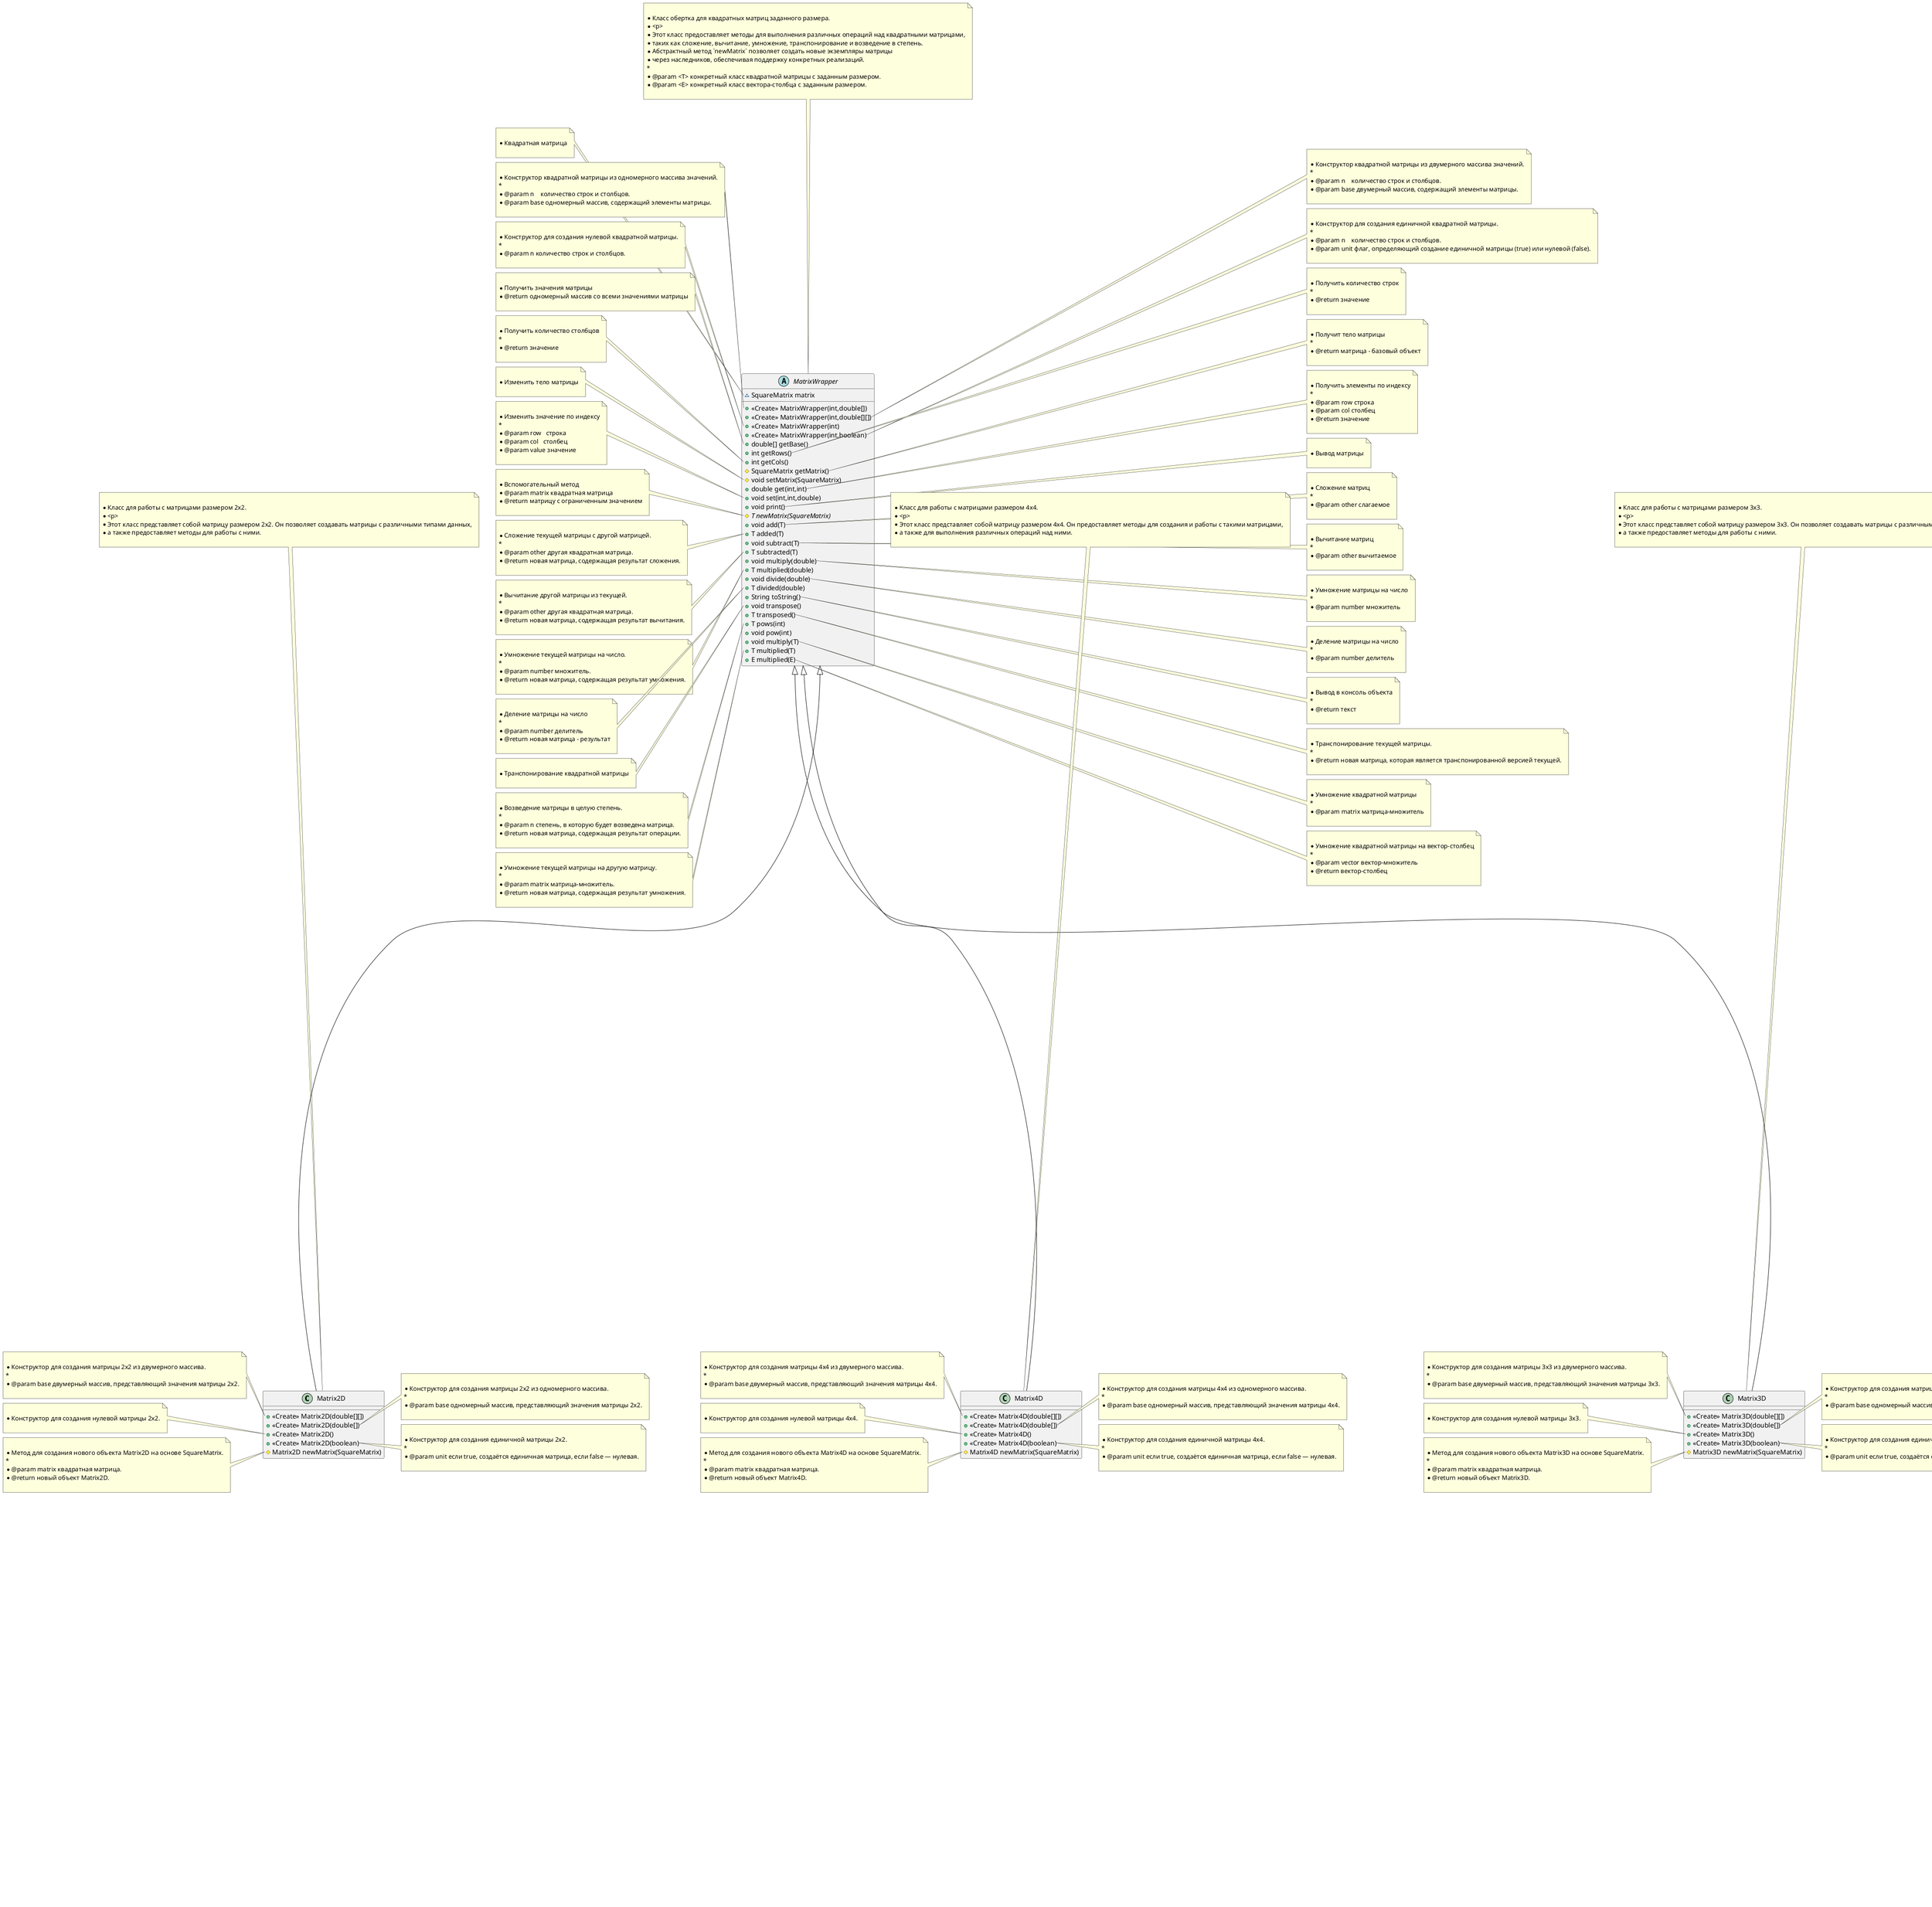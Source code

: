 @startuml
class Matrix2D {
+ <<Create>> Matrix2D(double[][])
+ <<Create>> Matrix2D(double[])
+ <<Create>> Matrix2D()
+ <<Create>> Matrix2D(boolean)
# Matrix2D newMatrix(SquareMatrix)
}
note top of Matrix2D

 * Класс для работы с матрицами размером 2x2.
 * <p>
 * Этот класс представляет собой матрицу размером 2x2. Он позволяет создавать матрицы с различными типами данных,
 * а также предоставляет методы для работы с ними.
 
end note

note left of Matrix2D::Matrix2D(double[][])

     * Конструктор для создания матрицы 2x2 из двумерного массива.
     *
     * @param base двумерный массив, представляющий значения матрицы 2x2.
     
end note
note right of Matrix2D::Matrix2D(double[])

     * Конструктор для создания матрицы 2x2 из одномерного массива.
     *
     * @param base одномерный массив, представляющий значения матрицы 2x2.
     
end note
note left of Matrix2D::Matrix2D()

     * Конструктор для создания нулевой матрицы 2x2.
     
end note
note right of Matrix2D::Matrix2D(boolean)

     * Конструктор для создания единичной матрицы 2x2.
     *
     * @param unit если true, создаётся единичная матрица, если false — нулевая.
     
end note
note left of Matrix2D::newMatrix(SquareMatrix)

     * Метод для создания нового объекта Matrix2D на основе SquareMatrix.
     *
     * @param matrix квадратная матрица.
     * @return новый объект Matrix2D.
     
end note

abstract class VectorWrapperR {
- VectorR vector
+ <<Create>> VectorWrapperR(int)
+ <<Create>> VectorWrapperR(int,double[])
+ double[] getBase()
+ int getRows()
+ int getCols()
# VectorR getVector()
# void setVector(VectorR)
+ double get(int,int)
+ void set(int,int,double)
+ {abstract}T newMatrix(VectorR)
+ void add(T)
+ T added(T)
+ void subtract(T)
+ T subtracted(T)
+ void multiply(double)
+ T multiplied(double)
+ void divide(double)
+ T divided(double)
+ double getLength()
+ T normalize()
+ void print()
+ String toString()
}
note top of VectorWrapperR

 * Абстрактный класс-обертка для вектора-строки фиксированного размера.
 * <p>
 * Этот класс предоставляет методы для выполнения операций над векторами-строками, включая сложение, вычитание,
 * умножение на число, нормализацию и вычисление длины. Абстрактный метод `newMatrix` позволяет наследникам создавать
 * экземпляры конкретного типа вектора-строки.
 *
 * @param <T> конкретный класс, реализующий вектор-строку.
 
end note

note left of VectorWrapperR::vector

     * Вектор-строка.
     
end note

note left of VectorWrapperR::VectorWrapperR(int)

     * Конструктор для создания нулевого вектора-строки заданной размерности.
     *
     * @param n количество элементов вектора.
     
end note
note right of VectorWrapperR::VectorWrapperR(int,double[])

     * Конструктор для создания вектора-строки с заданными элементами.
     *
     * @param n    количество элементов.
     * @param base массив элементов вектора.
     
end note
note left of VectorWrapperR::getBase()

     * Получить массив элементов вектора.
     *
     * @return массив элементов.
     
end note
note right of VectorWrapperR::getRows()

     * Получить количество строк в векторе.
     *
     * @return количество строк (всегда 1 для вектора-строки).
     
end note
note left of VectorWrapperR::getCols()

     * Получить количество столбцов в векторе.
     *
     * @return количество столбцов.
     
end note
note right of VectorWrapperR::getVector()

     * Получить внутренний объект вектора-строки.
     *
     * @return внутренний объект `VectorR`.
     
end note
note left of VectorWrapperR::setVector(VectorR)

     * Установить внутренний объект вектора-строки.
     *
     * @param vector объект `VectorR`.
     
end note
note right of VectorWrapperR::get(int,int)

     * Получить элемент вектора по индексу.
     *
     * @param row индекс строки (всегда 0 для вектора-строки).
     * @param col индекс столбца.
     * @return значение элемента.
     
end note
note left of VectorWrapperR::set(int,int,double)

     * Установить элемент вектора по индексу.
     *
     * @param row   индекс строки (всегда 0 для вектора-строки).
     * @param col   индекс столбца.
     * @param value новое значение.
     
end note
note right of VectorWrapperR::newMatrix(VectorR)

     * Создать новый экземпляр конкретного вектора-строки.
     *
     * @param vector внутренний объект `VectorR`.
     * @return новый экземпляр конкретного типа вектора.
     
end note
note left of VectorWrapperR::add(T)

     * Сложить текущий вектор с другим.
     *
     * @param other вектор-строка для сложения.
     
end note
note right of VectorWrapperR::added(T)

     * Создать новый вектор как сумму текущего и другого.
     *
     * @param other вектор-строка для сложения.
     * @return новый вектор-строка.
     
end note
note left of VectorWrapperR::subtract(T)

     * Вычесть другой вектор из текущего.
     *
     * @param other вектор-строка для вычитания.
     
end note
note right of VectorWrapperR::subtracted(T)

     * Создать новый вектор как разность текущего и другого.
     *
     * @param other вектор-строка для вычитания.
     * @return новый вектор-строка.
     
end note
note left of VectorWrapperR::multiply(double)

     * Умножить текущий вектор на число.
     *
     * @param number множитель.
     
end note
note right of VectorWrapperR::multiplied(double)

     * Создать новый вектор как результат умножения текущего на число.
     *
     * @param number множитель.
     * @return новый вектор-строка.
     
end note
note left of VectorWrapperR::divide(double)

     * Разделить текущий вектор на число.
     *
     * @param number делитель.
     
end note
note right of VectorWrapperR::divided(double)

     * Создать новый вектор как результат деления текущего на число.
     *
     * @param number делитель.
     * @return новый вектор-строка.
     
end note
note left of VectorWrapperR::getLength()

     * Вычислить длину вектора.
     *
     * @return длина вектора.
     
end note
note right of VectorWrapperR::normalize()

     * Нормализовать текущий вектор.
     *
     * @return новый нормализованный вектор-строка.
     
end note
note left of VectorWrapperR::print()

     * Печать текущего вектора в консоль.
     
end note
note right of VectorWrapperR::toString()

     * Представление текущего вектора в виде строки.
     *
     * @return строковое представление вектора.
     
end note

class SquareMatrix {
+ <<Create>> SquareMatrix(int,double[])
+ <<Create>> SquareMatrix(int,double[][])
+ <<Create>> SquareMatrix(int)
+ <<Create>> SquareMatrix(int,boolean)
# <<Create>> SquareMatrix(Matrix)
+ void transpose()
+ SquareMatrix transposed()
+ void pow(int)
+ SquareMatrix pows(int)
+ void multiply(SquareMatrix)
+ SquareMatrix multiplied(SquareMatrix)
+ VectorC multiplied(VectorC)
+ RecMatrix multiplied(RecMatrix)
- void validateSquare(int,int)
# SquareMatrix newMatrix(Matrix)
}
note top of SquareMatrix

 * Класс для работы с квадратными матрицами.
 * <p>
 * Квадратная матрица — это матрица, у которой количество строк равно количеству столбцов.
 * Этот класс предоставляет операции, такие как транспонирование, умножение, возведение в степень.
 
end note

note left of SquareMatrix::SquareMatrix(int,double[])

     * Конструктор квадратной матрицы с элементами из одномерного массива.
     *
     * @param n    количество строк и столбцов.
     * @param base тело матрицы (одномерный массив).
     
end note
note right of SquareMatrix::SquareMatrix(int,double[][])

     * Конструктор квадратной матрицы с элементами из двумерного массива.
     *
     * @param n    количество строк и столбцов.
     * @param base тело матрицы (двумерный массив).
     
end note
note left of SquareMatrix::SquareMatrix(int)

     * Конструктор нулевой квадратной матрицы.
     *
     * @param n количество строк и столбцов.
     
end note
note right of SquareMatrix::SquareMatrix(int,boolean)

     * Конструктор единичной квадратной матрицы.
     *
     * @param n    количество строк и столбцов.
     * @param unit если true, создается единичная матрица.
     
end note
note left of SquareMatrix::SquareMatrix(Matrix)

     * Конструктор квадратной матрицы на основе общей матрицы.
     *
     * @param matrix общая матрица.
     * @throws IllegalArgumentException если переданная матрица не квадратная.
     
end note
note right of SquareMatrix::transpose()

     * Транспонирует текущую матрицу.
     
end note
note left of SquareMatrix::transposed()

     * Создает транспонированную копию текущей матрицы.
     *
     * @return новая транспонированная квадратная матрица.
     
end note
note right of SquareMatrix::pow(int)

     * Возводит текущую матрицу в степень.
     *
     * @param n степень.
     
end note
note left of SquareMatrix::pows(int)

     * Создает новую матрицу, возведенную в заданную степень.
     *
     * @param n степень.
     * @return новая квадратная матрица.
     
end note
note right of SquareMatrix::multiply(SquareMatrix)

     * Умножает текущую матрицу на другую квадратную матрицу.
     *
     * @param matrix матрица-множитель.
     
end note
note left of SquareMatrix::multiplied(SquareMatrix)

     * Создает новую матрицу как результат умножения текущей на другую квадратную матрицу.
     *
     * @param matrix матрица-множитель.
     * @return новая квадратная матрица.
     
end note
note right of SquareMatrix::multiplied(VectorC)

     * Умножает текущую матрицу на вектор-столбец.
     *
     * @param vector вектор-множитель.
     * @return результат в виде нового вектора-столбца.
     
end note
note left of SquareMatrix::multiplied(RecMatrix)

     * Умножает текущую матрицу на прямоугольную матрицу.
     *
     * @param matrix матрица-множитель.
     * @return новая прямоугольная матрица.
     
end note
note right of SquareMatrix::validateSquare(int,int)

     * Проверяет, что матрица квадратная.
     *
     * @param row количество строк.
     * @param col количество столбцов.
     * @throws IllegalArgumentException если матрица не квадратная или является вектором.
     
end note
note left of SquareMatrix::newMatrix(Matrix)

     * Создает новую квадратную матрицу на основе базовой матрицы.
     *
     * @param matrix базовая матрица.
     * @return новая квадратная матрица.
     
end note

class RecMatrix {
+ <<Create>> RecMatrix(int,int)
# <<Create>> RecMatrix(Matrix)
+ <<Create>> RecMatrix(int,int,double[])
+ <<Create>> RecMatrix(int,int,double[][])
- void validateNonSquare(int,int)
+ void transpose()
+ RecMatrix transposed()
+ void multiply(RecMatrix)
+ RecMatrix multiplied(RecMatrix)
+ RecMatrix multiplied(SquareMatrix)
+ VectorC multiplied(VectorC)
# RecMatrix newMatrix(Matrix)
}
note top of RecMatrix

 * Класс для работы с прямоугольными матрицами.
 * <p>
 * Прямоугольная матрица — это матрица, у которой количество строк не равно количеству столбцов.
 * Этот класс предоставляет базовые операции, такие как транспонирование, умножение и создание новых матриц.
 
end note

note left of RecMatrix::RecMatrix(int,int)

     * Конструктор для создания нулевой прямоугольной матрицы заданных размеров.
     *
     * @param row количество строк.
     * @param col количество столбцов.
     * @throws IllegalArgumentException если размеры матрицы не соответствуют требованиям.
     
end note
note right of RecMatrix::RecMatrix(Matrix)

     * Конструктор для создания прямоугольной матрицы на основе общей матрицы.
     *
     * @param matrix общая матрица.
     * @throws IllegalArgumentException если размеры матрицы не соответствуют требованиям.
     
end note
note left of RecMatrix::RecMatrix(int,int,double[])

     * Конструктор для создания прямоугольной матрицы с элементами из одномерного массива.
     *
     * @param row  количество строк.
     * @param col  количество столбцов.
     * @param base массив элементов (одномерный).
     * @throws IllegalArgumentException если размеры матрицы не соответствуют требованиям.
     
end note
note right of RecMatrix::RecMatrix(int,int,double[][])

     * Конструктор для создания прямоугольной матрицы с элементами из двумерного массива.
     *
     * @param row  количество строк.
     * @param col  количество столбцов.
     * @param base массив элементов (двумерный).
     * @throws IllegalArgumentException если размеры матрицы не соответствуют требованиям.
     
end note
note left of RecMatrix::validateNonSquare(int,int)

     * Проверяет, что размеры матрицы соответствуют требованиям для прямоугольной матрицы.
     *
     * @param row количество строк.
     * @param col количество столбцов.
     * @throws IllegalArgumentException если матрица является вектором или квадратной.
     
end note
note right of RecMatrix::transpose()

     * Транспонирует текущую матрицу.
     
end note
note left of RecMatrix::transposed()

     * Создает транспонированную копию текущей матрицы.
     *
     * @return новая транспонированная прямоугольная матрица.
     
end note
note right of RecMatrix::multiply(RecMatrix)

     * Перемножает текущую матрицу с другой прямоугольной матрицей.
     *
     * @param matrix другая прямоугольная матрица.
     
end note
note left of RecMatrix::multiplied(RecMatrix)

     * Создает новую матрицу как результат умножения текущей на другую прямоугольную матрицу.
     *
     * @param matrix другая прямоугольная матрица.
     * @return новая прямоугольная матрица.
     
end note
note right of RecMatrix::multiplied(SquareMatrix)

     * Умножает текущую матрицу на квадратную матрицу.
     *
     * @param matrix квадратная матрица.
     * @return новая прямоугольная матрица.
     
end note
note left of RecMatrix::multiplied(VectorC)

     * Умножает текущую матрицу на вектор-столбец.
     *
     * @param vector вектор-столбец.
     * @return новый вектор-столбец.
     
end note
note right of RecMatrix::newMatrix(Matrix)

     * Создает новую прямоугольную матрицу на основе базовой матрицы.
     *
     * @param matrix базовая матрица.
     * @return новая прямоугольная матрица.
     
end note

abstract class VectorWrapperC {
- VectorC vector
+ <<Create>> VectorWrapperC(int)
+ <<Create>> VectorWrapperC(int,double[])
+ double[] getBase()
+ int getRows()
+ int getCols()
# VectorC getVector()
# void setVector(VectorC)
+ double get(int,int)
+ void set(int,int,double)
+ {abstract}T newMatrix(VectorC)
+ void add(T)
+ T added(T)
+ void subtract(T)
+ T subtracted(T)
+ void multiply(double)
+ T multiplied(double)
+ void divide(double)
+ T divided(double)
+ double getLength()
+ T normalize()
+ T crossProduct(T)
+ void print()
+ String toString()
}
note top of VectorWrapperC

 * Абстрактный класс-обертка для вектора-столбца фиксированного размера.
 * <p>
 * Этот класс предоставляет методы для выполнения основных операций над векторами-столбцами, таких как сложение, вычитание,
 * умножение на число, нормализация и вычисление длины. Абстрактный метод `newMatrix` позволяет наследникам создавать
 * новые экземпляры конкретного типа вектора-столбца.
 *
 * @param <T> конкретный класс, реализующий вектор-столбец.
 
end note

note left of VectorWrapperC::vector

     * Вектор-столбец.
     
end note

note left of VectorWrapperC::VectorWrapperC(int)

     * Конструктор для создания нулевого вектора-столбца заданной размерности.
     *
     * @param n количество элементов вектора.
     
end note
note right of VectorWrapperC::VectorWrapperC(int,double[])

     * Конструктор для создания вектора-столбца с заданными элементами.
     *
     * @param n    количество элементов.
     * @param base массив элементов вектора.
     
end note
note left of VectorWrapperC::getBase()

     * Получить массив элементов вектора.
     *
     * @return массив элементов.
     
end note
note right of VectorWrapperC::getRows()

     * Получить количество строк в векторе.
     *
     * @return количество строк.
     
end note
note left of VectorWrapperC::getCols()

     * Получить количество столбцов в векторе.
     *
     * @return количество столбцов (всегда 1 для вектора-столбца).
     
end note
note right of VectorWrapperC::getVector()

     * Получить внутренний объект вектора-столбца.
     *
     * @return внутренний объект `VectorC`.
     
end note
note left of VectorWrapperC::setVector(VectorC)

     * Задать внутренний объект вектора-столбца.
     *
     * @param vector объект `VectorC`.
     
end note
note right of VectorWrapperC::get(int,int)

     * Получить элемент вектора по индексу.
     *
     * @param row индекс элемента.
     * @param col индекс столбца (всегда 0 для вектора-столбца).
     * @return значение элемента.
     
end note
note left of VectorWrapperC::set(int,int,double)

     * Установить элемент вектора по индексу.
     *
     * @param row   индекс строки.
     * @param col   индекс столбца (всегда 0).
     * @param value новое значение.
     
end note
note right of VectorWrapperC::newMatrix(VectorC)

     * Создать новый экземпляр конкретного вектора-столбца.
     *
     * @param vector внутренний объект `VectorC`.
     * @return новый экземпляр конкретного типа вектора.
     
end note
note left of VectorWrapperC::add(T)

     * Сложить текущий вектор с другим.
     *
     * @param other вектор-столбец для сложения.
     
end note
note right of VectorWrapperC::added(T)

     * Создать новый вектор как сумму текущего и другого.
     *
     * @param other вектор-столбец для сложения.
     * @return новый вектор-столбец.
     
end note
note left of VectorWrapperC::subtract(T)

     * Вычесть другой вектор из текущего.
     *
     * @param other вектор-столбец для вычитания.
     
end note
note right of VectorWrapperC::subtracted(T)

     * Создать новый вектор как разность текущего и другого.
     *
     * @param other вектор-столбец для вычитания.
     * @return новый вектор-столбец.
     
end note
note left of VectorWrapperC::multiply(double)

     * Умножить текущий вектор на число.
     *
     * @param number множитель.
     
end note
note right of VectorWrapperC::multiplied(double)

     * Создать новый вектор как результат умножения текущего на число.
     *
     * @param number множитель.
     * @return новый вектор-столбец.
     
end note
note left of VectorWrapperC::divide(double)

     * Разделить текущий вектор на число.
     *
     * @param number делитель.
     
end note
note right of VectorWrapperC::divided(double)

     * Создать новый вектор как результат деления текущего на число.
     *
     * @param number делитель.
     * @return новый вектор-столбец.
     
end note
note left of VectorWrapperC::getLength()

     * Вычислить длину вектора.
     *
     * @return длина вектора.
     
end note
note right of VectorWrapperC::normalize()

     * Нормализовать текущий вектор.
     *
     * @return новый нормализованный вектор-столбец.
     
end note
note left of VectorWrapperC::crossProduct(T)

     * Вычислить векторное произведение текущего вектора с другим.
     *
     * @param other другой вектор-столбец.
     * @return новый вектор-столбец, являющийся результатом операции.
     
end note
note right of VectorWrapperC::print()

     * Печать текущего вектора в консоль.
     
end note
note left of VectorWrapperC::toString()

     * Представление текущего вектора в виде строки.
     *
     * @return строковое представление вектора.
     
end note

abstract class MatrixWrapper {
~ SquareMatrix matrix
+ <<Create>> MatrixWrapper(int,double[])
+ <<Create>> MatrixWrapper(int,double[][])
+ <<Create>> MatrixWrapper(int)
+ <<Create>> MatrixWrapper(int,boolean)
+ double[] getBase()
+ int getRows()
+ int getCols()
# SquareMatrix getMatrix()
# void setMatrix(SquareMatrix)
+ double get(int,int)
+ void set(int,int,double)
+ void print()
# {abstract}T newMatrix(SquareMatrix)
+ void add(T)
+ T added(T)
+ void subtract(T)
+ T subtracted(T)
+ void multiply(double)
+ T multiplied(double)
+ void divide(double)
+ T divided(double)
+ String toString()
+ void transpose()
+ T transposed()
+ T pows(int)
+ void pow(int)
+ void multiply(T)
+ T multiplied(T)
+ E multiplied(E)
}
note top of MatrixWrapper

 * Класс обертка для квадратных матриц заданного размера.
 *<p>
 * Этот класс предоставляет методы для выполнения различных операций над квадратными матрицами,
 * таких как сложение, вычитание, умножение, транспонирование и возведение в степень.
 * Абстрактный метод `newMatrix` позволяет создать новые экземпляры матрицы
 * через наследников, обеспечивая поддержку конкретных реализаций.
 *
 * @param <T> конкретный класс квадратной матрицы с заданным размером.
 * @param <E> конкретный класс вектора-столбца с заданным размером.
 
end note

note left of MatrixWrapper::matrix

     * Квадратная матрица
     
end note

note left of MatrixWrapper::MatrixWrapper(int,double[])

     * Конструктор квадратной матрицы из одномерного массива значений.
     *
     * @param n    количество строк и столбцов.
     * @param base одномерный массив, содержащий элементы матрицы.
     
end note
note right of MatrixWrapper::MatrixWrapper(int,double[][])

     * Конструктор квадратной матрицы из двумерного массива значений.
     *
     * @param n    количество строк и столбцов.
     * @param base двумерный массив, содержащий элементы матрицы.
     
end note
note left of MatrixWrapper::MatrixWrapper(int)

     * Конструктор для создания нулевой квадратной матрицы.
     *
     * @param n количество строк и столбцов.
     
end note
note right of MatrixWrapper::MatrixWrapper(int,boolean)

     * Конструктор для создания единичной квадратной матрицы.
     *
     * @param n    количество строк и столбцов.
     * @param unit флаг, определяющий создание единичной матрицы (true) или нулевой (false).
     
end note
note left of MatrixWrapper::getBase()

     * Получить значения матрицы
     * @return одномерный массив со всеми значениями матрицы
     
end note
note right of MatrixWrapper::getRows()

     * Получить количество строк
     *
     * @return значение
     
end note
note left of MatrixWrapper::getCols()

     * Получить количество столбцов
     *
     * @return значение
     
end note
note right of MatrixWrapper::getMatrix()

     * Получит тело матрицы
     *
     * @return матрица - базовый объект
     
end note
note left of MatrixWrapper::setMatrix(SquareMatrix)

     * Изменить тело матрицы
     
end note
note right of MatrixWrapper::get(int,int)

     * Получить элементы по индексу
     *
     * @param row строка
     * @param col столбец
     * @return значение
     
end note
note left of MatrixWrapper::set(int,int,double)

     * Изменить значение по индексу
     *
     * @param row   строка
     * @param col   столбец
     * @param value значение
     
end note
note right of MatrixWrapper::print()

     * Вывод матрицы
     
end note
note left of MatrixWrapper::newMatrix(SquareMatrix)

     * Вспомогательный метод
     * @param matrix квадратная матрица
     * @return матрицу с ограниченным значением
     
end note
note right of MatrixWrapper::add(T)

     * Сложение матриц
     *
     * @param other слагаемое
     
end note
note left of MatrixWrapper::added(T)

     * Сложение текущей матрицы с другой матрицей.
     *
     * @param other другая квадратная матрица.
     * @return новая матрица, содержащая результат сложения.
     
end note
note right of MatrixWrapper::subtract(T)

     * Вычитание матриц
     *
     * @param other вычитаемое
     
end note
note left of MatrixWrapper::subtracted(T)

     * Вычитание другой матрицы из текущей.
     *
     * @param other другая квадратная матрица.
     * @return новая матрица, содержащая результат вычитания.
     
end note
note right of MatrixWrapper::multiply(double)

     * Умножение матрицы на число
     *
     * @param number множитель
     
end note
note left of MatrixWrapper::multiplied(double)

     * Умножение текущей матрицы на число.
     *
     * @param number множитель.
     * @return новая матрица, содержащая результат умножения.
     
end note
note right of MatrixWrapper::divide(double)

     * Деление матрицы на число
     *
     * @param number делитель
     
end note
note left of MatrixWrapper::divided(double)

     * Деление матрицы на число
     *
     * @param number делитель
     * @return новая матрица - результат
     
end note
note right of MatrixWrapper::toString()

     * Вывод в консоль объекта
     *
     * @return текст
     
end note
note left of MatrixWrapper::transpose()

     * Транспонирование квадратной матрицы
     
end note
note right of MatrixWrapper::transposed()

     * Транспонирование текущей матрицы.
     *
     * @return новая матрица, которая является транспонированной версией текущей.
     
end note
note left of MatrixWrapper::pows(int)

     * Возведение матрицы в целую степень.
     *
     * @param n степень, в которую будет возведена матрица.
     * @return новая матрица, содержащая результат операции.
     
end note
note right of MatrixWrapper::multiply(T)

     * Умножение квадратной матрицы
     *
     * @param matrix матрица-множитель
     
end note
note left of MatrixWrapper::multiplied(T)

     * Умножение текущей матрицы на другую матрицу.
     *
     * @param matrix матрица-множитель.
     * @return новая матрица, содержащая результат умножения.
     
end note
note right of MatrixWrapper::multiplied(E)

     * Умножение квадратной матрицы на вектор-столбец
     *
     * @param vector вектор-множитель
     * @return вектор-столбец
     
end note

class VectorC {
+ <<Create>> VectorC(int)
+ <<Create>> VectorC(int,double[])
# <<Create>> VectorC(Matrix)
+ RecMatrix multiplied(VectorR)
+ VectorC normalize()
+ double getLength()
+ VectorC crossProduct(VectorC)
- void validateColumnVector(int,int)
# VectorC newMatrix(Matrix)
}
note top of VectorC

 * Класс для работы с векторами-столбцами.
 * <p>
 * Вектор-столбец — это матрица размером N×1. Этот класс предоставляет методы нормализации,
 * вычисления длины и операций с другими векторами.
 
end note

note left of VectorC::VectorC(int)

     * Создает нулевой вектор-столбец заданной длины.
     *
     * @param n количество элементов (длина вектора).
     
end note
note right of VectorC::VectorC(int,double[])

     * Создает вектор-столбец с элементами из одномерного массива.
     *
     * @param n    количество элементов (длина вектора).
     * @param base массив элементов вектора.
     
end note
note left of VectorC::VectorC(Matrix)

     * Создает вектор-столбец на основе общей матрицы.
     *
     * @param matrix базовая матрица.
     * @throws IllegalArgumentException если базовая матрица не имеет 1 столбец.
     
end note
note right of VectorC::multiplied(VectorR)

     * Умножение текущего вектора-столбца на вектор-строку.
     *
     * @param vector вектор-строка (VectorR).
     * @return результат умножения в виде прямоугольной матрицы.
     
end note
note left of VectorC::normalize()

     * Нормализация вектора (приведение длины к единице).
     *
     * @return нормализованный вектор-столбец.
     
end note
note right of VectorC::getLength()

     * Вычисление длины (нормы) вектора.
     *
     * @return длина вектора.
     
end note
note left of VectorC::crossProduct(VectorC)

     * Векторное произведение текущего вектора с другим вектором-столбцом.
     *
     * @param vector другой вектор-столбец.
     * @return результат в виде нового вектора-столбца.
     * @throws IllegalArgumentException если размеры векторов не соответствуют для операции.
     
end note
note right of VectorC::validateColumnVector(int,int)

     * Проверяет, что матрица является вектором-столбцом.
     *
     * @param row количество строк.
     * @param col количество столбцов.
     * @throws IllegalArgumentException если количество столбцов не равно 1.
     
end note
note left of VectorC::newMatrix(Matrix)

     * Создает новый вектор-столбец на основе базовой матрицы.
     *
     * @param matrix базовая матрица.
     * @return новый вектор-столбец.
     
end note

class Vector2C {
+ <<Create>> Vector2C()
+ <<Create>> Vector2C(double[])
+ Vector2C newMatrix(VectorC)
}
note top of Vector2C

 * Вектор размерности 2 (двумерный).
 * <p>
 * Этот класс представляет собой вектор-столбец с двумя элементами. Он расширяет базовый функционал класса VectorWrapperC.
 
end note

note left of Vector2C::Vector2C()

     * Конструктор для создания нулевого вектора размерности 2.
     
end note
note right of Vector2C::Vector2C(double[])

     * Конструктор для создания вектора размерности 2 с заданными значениями.
     *
     * @param base массив значений, представляющий элементы вектора.
     
end note
note left of Vector2C::newMatrix(VectorC)

     * Создаёт новый вектор-столбец Vector2C на основе другого вектора VectorC.
     *
     * @param vector вектор, на основе которого будет создан новый.
     * @return новый вектор размерности 2.
     
end note

class Vector3C {
+ <<Create>> Vector3C()
+ <<Create>> Vector3C(double[])
+ Vector3C newMatrix(VectorC)
}
note top of Vector3C

 * Вектор размерности 3 (трехмерный).
 * <p>
 * Этот класс представляет собой вектор-столбец с тремя элементами. Он расширяет базовый функционал класса VectorWrapperC.
 
end note

note left of Vector3C::Vector3C()

     * Конструктор для создания нулевого вектора размерности 3.
     * <p>
     * Инициализирует вектор размерностью 3 с нулевыми значениями.
     
end note
note right of Vector3C::Vector3C(double[])

     * Конструктор для создания вектора размерности 3 с заданными значениями.
     * <p>
     * Инициализирует вектор размерностью 3 с элементами, переданными в массиве.
     *
     * @param base массив значений, представляющий элементы вектора.
     
end note
note left of Vector3C::newMatrix(VectorC)

     * Вспомогательный метод для создания нового объекта Vector3C.
     * <p>
     * Этот метод используется для создания нового вектора размерности 3 на основе другого вектора VectorC.
     *
     * @param vector вектор, на основе которого будет создан новый.
     * @return новый вектор размерности 3.
     
end note

class Main {
+ {static} void main(String[])
}

abstract class AbstractMatrix {
# Matrix matrix
+ <<Create>> AbstractMatrix(int,int)
+ <<Create>> AbstractMatrix(int,int,double[])
+ <<Create>> AbstractMatrix(int,int,double[][])
+ <<Create>> AbstractMatrix(int,int,boolean)
+ double[] getBase()
+ int getRows()
+ int getCols()
# Matrix getMatrix()
# void setMatrix(Matrix)
+ double get(int,int)
+ void set(int,int,double)
+ void print()
# {abstract}T newMatrix(Matrix)
+ void add(T)
+ T added(T)
+ void subtract(T)
+ T subtracted(T)
+ void multiply(double)
+ T multiplied(double)
+ void divide(double)
+ T divided(double)
+ String toString()
}
note top of AbstractMatrix

 * Класс обертка для основных типов ->Прямоугольная, Квадратная, Вектор-строка, Вектор-столбец
 *
 * @param <T>
 
end note

note left of AbstractMatrix::matrix

     * Основной объект, содержащий реализацию логики работы с матрицами.
     
end note

note left of AbstractMatrix::AbstractMatrix(int,int)

     * Базовый абстрактный класс для работы с матрицами различных типов
     * (прямоугольная, квадратная, вектор-строка, вектор-столбец).
     * <p></p>
     * Конструкторы позволяют создавать матрицы различных типов: нулевые, единичные,
     * с использованием одномерных и двумерных массивов.
     *
     * @param row количество строк.
     * @param col количество столбцов.
     * @throws IllegalArgumentException если количество строк или столбцов меньше 1.
     
end note
note right of AbstractMatrix::AbstractMatrix(int,int,double[])

     * Конструктор абстрактной матрицы
     *
     * @param row  строки
     * @param col  столбцы
     * @param base одномерный массив - тело матрицы
     
end note
note left of AbstractMatrix::AbstractMatrix(int,int,double[][])

     * Конструктор абстрактной матрицы
     *
     * @param row  строки
     * @param col  столбцы
     * @param base двумерный массив - тело матрицы
     
end note
note right of AbstractMatrix::AbstractMatrix(int,int,boolean)

     * Конструктор единичной матрицы
     *
     * @param row  строки
     * @param col  столбцы
     * @param unit flag
     
end note
note left of AbstractMatrix::getBase()

     * Значения матрицы в виде одномерного массива
     *
     * @return одномерный массив значений матрицы
     
end note
note right of AbstractMatrix::getRows()

     * Получить количество строк
     *
     * @return значение
     
end note
note left of AbstractMatrix::getCols()

     * Получить количество столбцов
     *
     * @return значение
     
end note
note right of AbstractMatrix::getMatrix()

     * Получит тело матрицы
     *
     * @return матрица - базовый объект
     
end note
note left of AbstractMatrix::setMatrix(Matrix)

     * Изменить тело матрицы
     
end note
note right of AbstractMatrix::get(int,int)

     * Получить элементы по индексу
     *
     * @param row строка
     * @param col столбец
     * @return значение
     
end note
note left of AbstractMatrix::set(int,int,double)

     * Изменить значение по индексу
     *
     * @param row   строка
     * @param col   столбец
     * @param value значение
     
end note
note right of AbstractMatrix::print()

     * Вывод матрицы
     
end note
note left of AbstractMatrix::newMatrix(Matrix)

     * Метод -> вспомогательный
     *
     * @param matrix основная матрица
     * @return конкретный объект матрицу
     
end note
note right of AbstractMatrix::add(T)

     * Сложение матриц
     *
     * @param other слагаемое
     
end note
note left of AbstractMatrix::added(T)

     * Сложение матриц
     *
     * @param other слагаемое
     * @return новая матрица - результат
     
end note
note right of AbstractMatrix::subtract(T)

     * Вычитание матриц
     *
     * @param other вычитаемое
     
end note
note left of AbstractMatrix::subtracted(T)

     * Вычитание матриц
     *
     * @param other вычитаемое
     * @return новая матрица - результат
     
end note
note right of AbstractMatrix::multiply(double)

     * Умножение матрицы на число
     *
     * @param number множитель
     
end note
note left of AbstractMatrix::multiplied(double)

     * Умножение матрицы на число
     *
     * @param number множитель
     * @return новая матрица - результат
     
end note
note right of AbstractMatrix::divide(double)

     * Деление матрицы на число
     *
     * @param number делитель
     
end note
note left of AbstractMatrix::divided(double)

     * Деление матрицы на число
     *
     * @param number делитель
     * @return новая матрица - результат
     
end note
note right of AbstractMatrix::toString()

     * Вывод в консоль объекта
     *
     * @return текст
     
end note

class AbstractMatrix$Matrix {
- int rows
- int cols
- double[] base
+ <<Create>> Matrix(int,int,double[])
+ <<Create>> Matrix(int,int,double[][])
+ <<Create>> Matrix(int,int)
+ <<Create>> Matrix(int,int,boolean)
+ void initialize(int,int,double[])
+ boolean equals(Object)
+ int hashCode()
+ String toString()
+ double get(int,int)
+ void set(int,int,double)
- void validateIndex(int,int)
+ int getRows()
+ int getCols()
+ double[] getBase()
- void setRows(int)
- void setCols(int)
- void setBase(double[])
+ void print()
+ Matrix transposed()
+ Matrix multiplied(Matrix)
+ Matrix multiplied(double)
+ Matrix added(Matrix)
+ Matrix subtracted(Matrix)
+ Matrix divided(double)
+ Matrix createUnitMatrix()
- {static} double[] unwrap(double[][])
+ Matrix pows(int)
+ double getLength()
+ Matrix crossProduct(Matrix)
+ Matrix normalize()
}
note top of AbstractMatrix$Matrix

     * Вложенный класс для реализации базовой логики работы с матрицами.
     * Обеспечивает основные операции, такие как сложение, умножение, транспонирование,
     * а также вспомогательные функции (нормализация, возведение в степень и др.).
     * <p>Матрица хранится в виде одномерного массива для оптимизации операций
     * с памятью и вычислений.</p>
     
end note

note left of AbstractMatrix$Matrix::rows

         * Строки
         
end note
note right of AbstractMatrix$Matrix::cols

         * Столбцы
         
end note
note left of AbstractMatrix$Matrix::base

         * Значения в матрице
         
end note

note left of AbstractMatrix$Matrix::Matrix(int,int,double[])

         * Основной конструктор Матрицы N*M
         *
         * @param rows количество строк
         * @param cols количество столбцов
         * @param base тело матрицы
         
end note
note right of AbstractMatrix$Matrix::Matrix(int,int,double[][])

         * Основной конструктор Матрицы N*M
         *
         * @param rows количество строк
         * @param cols количество столбцов
         * @param base тело матрицы (двумерный массив)
         
end note
note left of AbstractMatrix$Matrix::Matrix(int,int)

         * Конструктор нулевой матрицы
         *
         * @param rows количество строк
         * @param cols количество столбцов
         
end note
note right of AbstractMatrix$Matrix::Matrix(int,int,boolean)

         * Конструктор единичной матрицы
         *
         * @param rows количество строк
         * @param cols количество столбцов
         
end note
note left of AbstractMatrix$Matrix::initialize(int,int,double[])

         * Метод инициализации параметров матрицы
         *
         * @param rows строки
         * @param cols столбцы
         * @param base значения
         
end note
note right of AbstractMatrix$Matrix::equals(Object)

         * Сравнение полей двух матриц
         *
         * @param o сравниваемый объект
         * @return true or false
         
end note
note left of AbstractMatrix$Matrix::hashCode()

         * HASH-код
         *
         * @return значение
         
end note
note right of AbstractMatrix$Matrix::toString()

         * Красивый вывод матрицы
         *
         * @return Текст
         
end note
note left of AbstractMatrix$Matrix::get(int,int)

         * Получение элемента матрицы по индексам
         *
         * @param row строка
         * @param col столбец
         * @return значение
         
end note
note right of AbstractMatrix$Matrix::validateIndex(int,int)

         * Метод проверки корректности индексов
         *
         * @param row строка
         * @param col столбец
         
end note
note left of AbstractMatrix$Matrix::getRows()

         * Получить количество строк для данной матрицы
         *
         * @return количество строк [>0]
         
end note
note right of AbstractMatrix$Matrix::getCols()

         * Получить количество столбцов для данной матрицы
         *
         * @return количество столбцов [>0]
         
end note
note left of AbstractMatrix$Matrix::getBase()

         * Получить тело матрицы
         *
         * @return double[] тело матрицы
         
end note
note right of AbstractMatrix$Matrix::setRows(int)

         * Установить значение строк в матрице
         *
         * @param rows количество строк [>0]
         
end note
note left of AbstractMatrix$Matrix::setCols(int)

         * Установить значение столбцов в матрице
         *
         * @param cols количество столбцов [>0]
         
end note
note right of AbstractMatrix$Matrix::setBase(double[])

         * Изменение тела матрицы (новый массив)
         *
         * @param base новый массив
         
end note
note left of AbstractMatrix$Matrix::print()

         * Вывод матрицы в консоль в виде <p>
         * <p>[A11, A12,<p>
         * A21, A22]
         
end note
note right of AbstractMatrix$Matrix::transposed()

         * Метод для транспонирования матрицы
         *
         * @return транспонированная матрица
         
end note
note left of AbstractMatrix$Matrix::multiplied(Matrix)

         * Умножение текущей матрицы на другую матрицу.
         *
         * @param matrix матрица-множитель.
         *               Количество столбцов текущей матрицы должно быть равно
         *               количеству строк матрицы-множителя.
         * @return новая матрица, являющаяся результатом умножения.
         * @throws IllegalArgumentException если размеры матриц не соответствуют
         *                                  условию умножения.
         *                                  <p>
         *                                  Пример:
         *                                  <pre>{@code
         *                                                                                                    Matrix m1 = new Matrix(2, 3, new double[] {1, 2, 3, 4, 5, 6});
         *                                                                                                    Matrix m2 = new Matrix(3, 2, new double[] {7, 8, 9, 10, 11, 12});
         *                                                                                                    Matrix result = m1.multiplied(m2);
         *                                                                                                    }</pre>
         
end note
note right of AbstractMatrix$Matrix::multiplied(double)

         * Умножение матрицы на число
         *
         * @param number множитель
         * @return результат умножения - матрица
         
end note
note left of AbstractMatrix$Matrix::added(Matrix)

         * Сложение матриц
         *
         * @param matrix слагаемое
         * @return результат сложения
         
end note
note right of AbstractMatrix$Matrix::subtracted(Matrix)

         * Вычитание матриц
         *
         * @param matrix вычитаемое
         * @return результат вычитания - матрица
         
end note
note left of AbstractMatrix$Matrix::divided(double)

         * Деление матрицы на число
         *
         * @param number делитель
         * @return результат матрица
         
end note
note right of AbstractMatrix$Matrix::createUnitMatrix()

         * Создание единичной матрицы на основе текущей
         *
         * @return единичная матрица
         
end note
note left of AbstractMatrix$Matrix::unwrap(double[][])

         * Приватный метод для преобразования двумерного массива в одномерный
         *
         * @param base двумерный массив
         * @return одномерный массив
         
end note
note right of AbstractMatrix$Matrix::pows(int)

         * Возведение квадратной матрицы в степень.
         * Использует алгоритм быстрого возведения в степень.
         *
         * @param n степень, в которую нужно возвести матрицу.
         *          Должна быть неотрицательной.
         * @return матрица, возведённая в степень.
         * @throws IllegalArgumentException если степень отрицательная.
         * @throws IllegalArgumentException если матрица не является квадратной.
         *                                  <p></p>
         *                                  Пример:
         *                                  <pre>{@code
         * Matrix m = new Matrix(2, 2, new double[] {2, 0, 0, 2});
         * Matrix result = m.pows(3); // Результат: [8, 0; 0, 8]
         * }</pre>
         
end note
note left of AbstractMatrix$Matrix::getLength()

         * Метод вычисления длинны вектора
         *
         * @return число
         
end note
note right of AbstractMatrix$Matrix::normalize()

         * Нормализация вектора (приведение к единичной длине).
         * Доступно только для векторов.
         *
         * @return нормализованный вектор.
         * @throws ArithmeticException если вектор является нулевым (длина равна 0).
         
end note

class MatrixUtils {
+ {static} double dotProduct(T,T,double)
+ {static} T add(T)
+ {static} T multiplied(T)
}
note top of MatrixUtils

 * Утилитный класс MatrixUtils предоставляет методы для работы с векторами и матрицами.
 * Методы реализуют операции, такие как скалярное произведение векторов, сложение векторов и умножение матриц.
 
end note

note left of MatrixUtils::dotProduct(T,T,double)

     * Вычисляет скалярное произведение двух векторов на основе их длин и угла между ними.
     *
     * @param v1    Первый вектор (объект, реализующий интерфейс VectorWrapperC).
     * @param v2    Второй вектор (объект, реализующий интерфейс VectorWrapperC).
     * @param angle Угол между векторами в радианах.
     * @param <T>   Тип вектора, должен быть подклассом VectorWrapperC.
     * @return Скалярное произведение двух векторов.
     
end note
note right of MatrixUtils::add(T)

     * Складывает несколько векторов и возвращает результирующий вектор.
     * Вектор, переданный первым, будет модифицирован, чтобы содержать сумму всех векторов.
     *
     * @param vectors Массив векторов для сложения.
     * @param <T>     Тип вектора, должен быть подклассом VectorWrapperC.
     * @return Результат сложения всех векторов.
     
end note
note left of MatrixUtils::multiplied(T)

     * Выполняет последовательное умножение нескольких матриц.
     * Матрица, переданная первой, будет модифицирована, чтобы содержать результат умножения всех матриц.
     *
     * @param matrix Массив матриц для умножения.
     * @param <T>    Тип матрицы, должен быть подклассом MatrixWrapper.
     * @return Результат умножения всех матриц.
     
end note

class VectorR {
+ <<Create>> VectorR(int)
+ <<Create>> VectorR(int,double[])
# <<Create>> VectorR(Matrix)
+ VectorR multiplied(SquareMatrix)
+ VectorR multiplied(RecMatrix)
+ double multiplied(VectorC)
+ VectorR normalize()
+ double getLength()
- void validateRowVector(int,int)
# VectorR newMatrix(Matrix)
}
note top of VectorR

 * Класс для работы с векторами-строками.
 * <p>
 * Вектор-строка — это матрица размером 1×N. Этот класс предоставляет методы нормализации,
 * вычисления длины, скалярного произведения и операций с матрицами.
 
end note

note left of VectorR::VectorR(int)

     * Создает нулевой вектор-строку заданной длины.
     *
     * @param n количество элементов (длина вектора).
     
end note
note right of VectorR::VectorR(int,double[])

     * Создает вектор-строку с элементами из одномерного массива.
     *
     * @param n    количество элементов (длина вектора).
     * @param base массив элементов вектора.
     
end note
note left of VectorR::VectorR(Matrix)

     * Создает вектор-строку на основе общей матрицы.
     *
     * @param matrix базовая матрица.
     * @throws IllegalArgumentException если базовая матрица не является вектором-строкой.
     
end note
note right of VectorR::multiplied(SquareMatrix)

     * Умножение текущего вектора-строки на квадратную матрицу.
     *
     * @param matrix квадратная матрица.
     * @return результат умножения в виде нового вектора-строки.
     
end note
note left of VectorR::multiplied(RecMatrix)

     * Умножение текущего вектора-строки на прямоугольную матрицу.
     *
     * @param matrix прямоугольная матрица.
     * @return результат умножения в виде нового вектора-строки.
     
end note
note right of VectorR::multiplied(VectorC)

     * Скалярное произведение текущего вектора-строки и вектора-столбца.
     *
     * @param vector вектор-столбец.
     * @return результат умножения (скаляр).
     
end note
note left of VectorR::normalize()

     * Нормализация вектора-строки (приведение длины к единице).
     *
     * @return нормализованный вектор-строка.
     
end note
note right of VectorR::getLength()

     * Вычисление длины (нормы) вектора-строки.
     *
     * @return длина вектора.
     
end note
note left of VectorR::validateRowVector(int,int)

     * Проверяет, что матрица является вектором-строкой.
     *
     * @param row количество строк.
     * @param col количество столбцов.
     * @throws IllegalArgumentException если количество строк не равно 1.
     
end note
note right of VectorR::newMatrix(Matrix)

     * Создает новый вектор-строку на основе базовой матрицы.
     *
     * @param matrix базовая матрица.
     * @return новый вектор-строка.
     
end note

class Matrix4D {
+ <<Create>> Matrix4D(double[][])
+ <<Create>> Matrix4D(double[])
+ <<Create>> Matrix4D()
+ <<Create>> Matrix4D(boolean)
# Matrix4D newMatrix(SquareMatrix)
}
note top of Matrix4D

 * Класс для работы с матрицами размером 4x4.
 * <p>
 * Этот класс представляет собой матрицу размером 4x4. Он предоставляет методы для создания и работы с такими матрицами,
 * а также для выполнения различных операций над ними.
 
end note

note left of Matrix4D::Matrix4D(double[][])

     * Конструктор для создания матрицы 4x4 из двумерного массива.
     *
     * @param base двумерный массив, представляющий значения матрицы 4x4.
     
end note
note right of Matrix4D::Matrix4D(double[])

     * Конструктор для создания матрицы 4x4 из одномерного массива.
     *
     * @param base одномерный массив, представляющий значения матрицы 4x4.
     
end note
note left of Matrix4D::Matrix4D()

     * Конструктор для создания нулевой матрицы 4x4.
     
end note
note right of Matrix4D::Matrix4D(boolean)

     * Конструктор для создания единичной матрицы 4x4.
     *
     * @param unit если true, создаётся единичная матрица, если false — нулевая.
     
end note
note left of Matrix4D::newMatrix(SquareMatrix)

     * Метод для создания нового объекта Matrix4D на основе SquareMatrix.
     *
     * @param matrix квадратная матрица.
     * @return новый объект Matrix4D.
     
end note

class Vector4C {
+ <<Create>> Vector4C()
+ <<Create>> Vector4C(double[])
+ Vector4C newMatrix(VectorC)
}
note top of Vector4C

 * Вектор размерности 4 (четырехмерный).
 * <p>
 * Этот класс представляет собой вектор-столбец с четырьмя элементами. Он расширяет базовый функционал класса VectorWrapperC.
 
end note

note left of Vector4C::Vector4C()

     * Конструктор для создания нулевого вектора размерности 4.
     * <p>
     * Инициализирует вектор размерностью 4 с нулевыми значениями.
     
end note
note right of Vector4C::Vector4C(double[])

     * Конструктор для создания вектора размерности 4 с заданными значениями.
     * <p>
     * Инициализирует вектор размерностью 4 с элементами, переданными в массиве.
     *
     * @param base массив значений, представляющий элементы вектора.
     
end note
note left of Vector4C::newMatrix(VectorC)

     * Вспомогательный метод для создания нового объекта Vector4C.
     * <p>
     * Этот метод используется для создания нового вектора размерности 4 на основе другого вектора VectorC.
     *
     * @param vector вектор, на основе которого будет создан новый.
     * @return новый вектор размерности 4.
     
end note

class Matrix3D {
+ <<Create>> Matrix3D(double[][])
+ <<Create>> Matrix3D(double[])
+ <<Create>> Matrix3D()
+ <<Create>> Matrix3D(boolean)
# Matrix3D newMatrix(SquareMatrix)
}
note top of Matrix3D

 * Класс для работы с матрицами размером 3x3.
 * <p>
 * Этот класс представляет собой матрицу размером 3x3. Он позволяет создавать матрицы с различными типами данных,
 * а также предоставляет методы для работы с ними.
 
end note

note left of Matrix3D::Matrix3D(double[][])

     * Конструктор для создания матрицы 3x3 из двумерного массива.
     *
     * @param base двумерный массив, представляющий значения матрицы 3x3.
     
end note
note right of Matrix3D::Matrix3D(double[])

     * Конструктор для создания матрицы 3x3 из одномерного массива.
     *
     * @param base одномерный массив, представляющий значения матрицы 3x3.
     
end note
note left of Matrix3D::Matrix3D()

     * Конструктор для создания нулевой матрицы 3x3.
     
end note
note right of Matrix3D::Matrix3D(boolean)

     * Конструктор для создания единичной матрицы 3x3.
     *
     * @param unit если true, создаётся единичная матрица, если false — нулевая.
     
end note
note left of Matrix3D::newMatrix(SquareMatrix)

     * Метод для создания нового объекта Matrix3D на основе SquareMatrix.
     *
     * @param matrix квадратная матрица.
     * @return новый объект Matrix3D.
     
end note



MatrixWrapper <|-- Matrix2D
AbstractMatrix <|-- SquareMatrix
AbstractMatrix <|-- RecMatrix
AbstractMatrix <|-- VectorC
VectorWrapperC <|-- Vector2C
VectorWrapperC <|-- Vector3C
AbstractMatrix +.. AbstractMatrix$Matrix
AbstractMatrix <|-- VectorR
MatrixWrapper <|-- Matrix4D
VectorWrapperC <|-- Vector4C
MatrixWrapper <|-- Matrix3D
@enduml